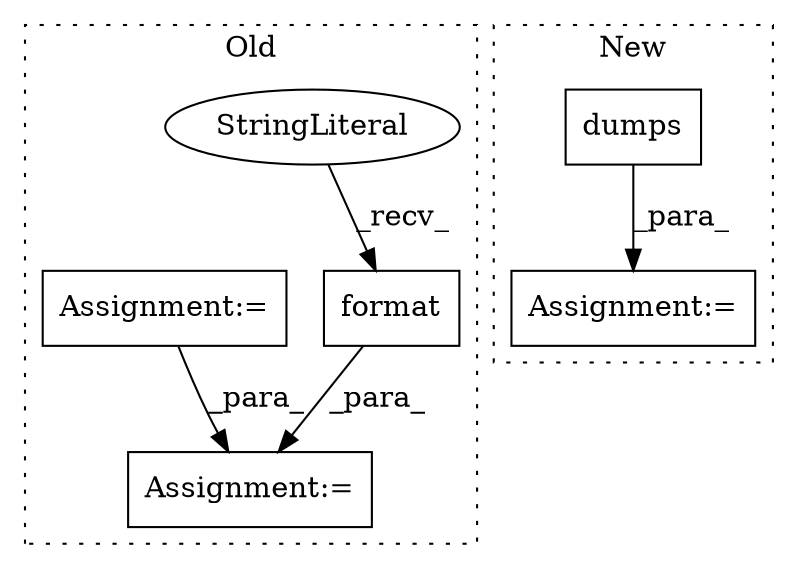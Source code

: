 digraph G {
subgraph cluster0 {
1 [label="format" a="32" s="41233,41269" l="7,1" shape="box"];
3 [label="StringLiteral" a="45" s="41203" l="29" shape="ellipse"];
4 [label="Assignment:=" a="7" s="41480" l="1" shape="box"];
6 [label="Assignment:=" a="7" s="41373" l="1" shape="box"];
label = "Old";
style="dotted";
}
subgraph cluster1 {
2 [label="dumps" a="32" s="42414,42431" l="6,1" shape="box"];
5 [label="Assignment:=" a="7" s="42391" l="1" shape="box"];
label = "New";
style="dotted";
}
1 -> 4 [label="_para_"];
2 -> 5 [label="_para_"];
3 -> 1 [label="_recv_"];
6 -> 4 [label="_para_"];
}